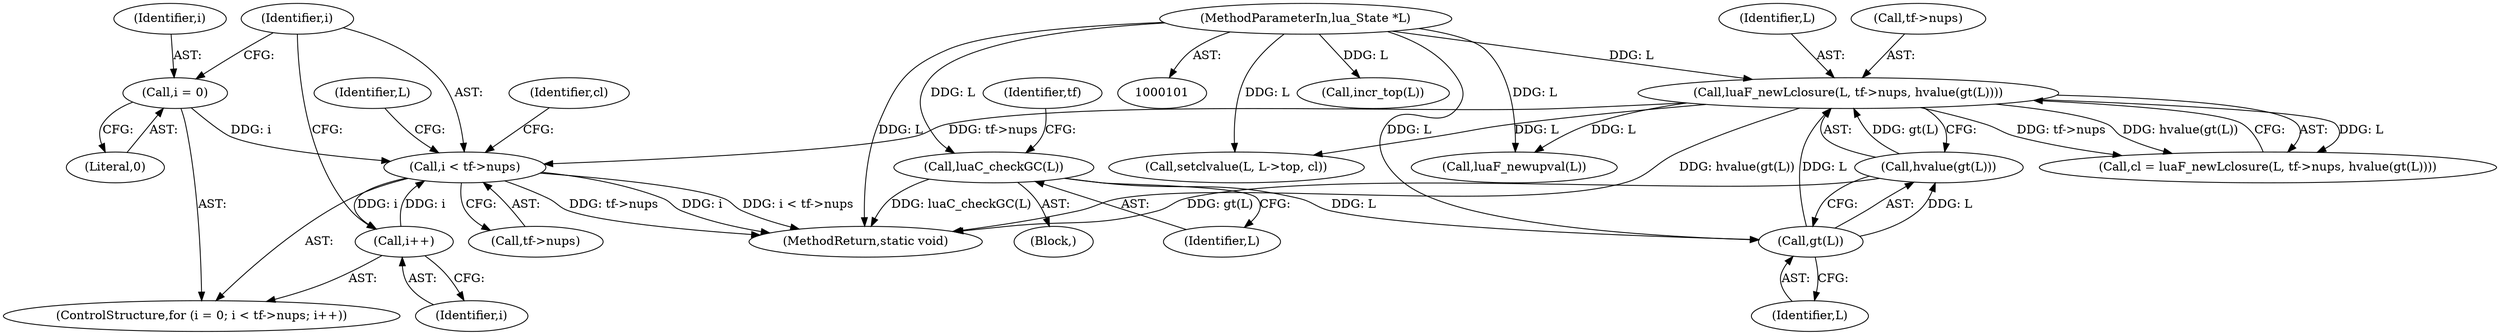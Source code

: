 digraph "0_redis_fdf9d455098f54f7666c702ae464e6ea21e25411@pointer" {
"1000156" [label="(Call,i < tf->nups)"];
"1000153" [label="(Call,i = 0)"];
"1000161" [label="(Call,i++)"];
"1000156" [label="(Call,i < tf->nups)"];
"1000137" [label="(Call,luaF_newLclosure(L, tf->nups, hvalue(gt(L))))"];
"1000143" [label="(Call,gt(L))"];
"1000115" [label="(Call,luaC_checkGC(L))"];
"1000102" [label="(MethodParameterIn,lua_State *L)"];
"1000142" [label="(Call,hvalue(gt(L)))"];
"1000157" [label="(Identifier,i)"];
"1000137" [label="(Call,luaF_newLclosure(L, tf->nups, hvalue(gt(L))))"];
"1000143" [label="(Call,gt(L))"];
"1000179" [label="(Call,incr_top(L))"];
"1000167" [label="(Identifier,cl)"];
"1000104" [label="(Block,)"];
"1000174" [label="(Identifier,L)"];
"1000116" [label="(Identifier,L)"];
"1000161" [label="(Call,i++)"];
"1000144" [label="(Identifier,L)"];
"1000181" [label="(MethodReturn,static void)"];
"1000115" [label="(Call,luaC_checkGC(L))"];
"1000142" [label="(Call,hvalue(gt(L)))"];
"1000152" [label="(ControlStructure,for (i = 0; i < tf->nups; i++))"];
"1000156" [label="(Call,i < tf->nups)"];
"1000173" [label="(Call,setclvalue(L, L->top, cl))"];
"1000118" [label="(Identifier,tf)"];
"1000158" [label="(Call,tf->nups)"];
"1000135" [label="(Call,cl = luaF_newLclosure(L, tf->nups, hvalue(gt(L))))"];
"1000139" [label="(Call,tf->nups)"];
"1000153" [label="(Call,i = 0)"];
"1000171" [label="(Call,luaF_newupval(L))"];
"1000155" [label="(Literal,0)"];
"1000162" [label="(Identifier,i)"];
"1000138" [label="(Identifier,L)"];
"1000154" [label="(Identifier,i)"];
"1000102" [label="(MethodParameterIn,lua_State *L)"];
"1000156" -> "1000152"  [label="AST: "];
"1000156" -> "1000158"  [label="CFG: "];
"1000157" -> "1000156"  [label="AST: "];
"1000158" -> "1000156"  [label="AST: "];
"1000167" -> "1000156"  [label="CFG: "];
"1000174" -> "1000156"  [label="CFG: "];
"1000156" -> "1000181"  [label="DDG: i"];
"1000156" -> "1000181"  [label="DDG: i < tf->nups"];
"1000156" -> "1000181"  [label="DDG: tf->nups"];
"1000153" -> "1000156"  [label="DDG: i"];
"1000161" -> "1000156"  [label="DDG: i"];
"1000137" -> "1000156"  [label="DDG: tf->nups"];
"1000156" -> "1000161"  [label="DDG: i"];
"1000153" -> "1000152"  [label="AST: "];
"1000153" -> "1000155"  [label="CFG: "];
"1000154" -> "1000153"  [label="AST: "];
"1000155" -> "1000153"  [label="AST: "];
"1000157" -> "1000153"  [label="CFG: "];
"1000161" -> "1000152"  [label="AST: "];
"1000161" -> "1000162"  [label="CFG: "];
"1000162" -> "1000161"  [label="AST: "];
"1000157" -> "1000161"  [label="CFG: "];
"1000137" -> "1000135"  [label="AST: "];
"1000137" -> "1000142"  [label="CFG: "];
"1000138" -> "1000137"  [label="AST: "];
"1000139" -> "1000137"  [label="AST: "];
"1000142" -> "1000137"  [label="AST: "];
"1000135" -> "1000137"  [label="CFG: "];
"1000137" -> "1000181"  [label="DDG: hvalue(gt(L))"];
"1000137" -> "1000135"  [label="DDG: L"];
"1000137" -> "1000135"  [label="DDG: tf->nups"];
"1000137" -> "1000135"  [label="DDG: hvalue(gt(L))"];
"1000143" -> "1000137"  [label="DDG: L"];
"1000102" -> "1000137"  [label="DDG: L"];
"1000142" -> "1000137"  [label="DDG: gt(L)"];
"1000137" -> "1000171"  [label="DDG: L"];
"1000137" -> "1000173"  [label="DDG: L"];
"1000143" -> "1000142"  [label="AST: "];
"1000143" -> "1000144"  [label="CFG: "];
"1000144" -> "1000143"  [label="AST: "];
"1000142" -> "1000143"  [label="CFG: "];
"1000143" -> "1000142"  [label="DDG: L"];
"1000115" -> "1000143"  [label="DDG: L"];
"1000102" -> "1000143"  [label="DDG: L"];
"1000115" -> "1000104"  [label="AST: "];
"1000115" -> "1000116"  [label="CFG: "];
"1000116" -> "1000115"  [label="AST: "];
"1000118" -> "1000115"  [label="CFG: "];
"1000115" -> "1000181"  [label="DDG: luaC_checkGC(L)"];
"1000102" -> "1000115"  [label="DDG: L"];
"1000102" -> "1000101"  [label="AST: "];
"1000102" -> "1000181"  [label="DDG: L"];
"1000102" -> "1000171"  [label="DDG: L"];
"1000102" -> "1000173"  [label="DDG: L"];
"1000102" -> "1000179"  [label="DDG: L"];
"1000142" -> "1000181"  [label="DDG: gt(L)"];
}
